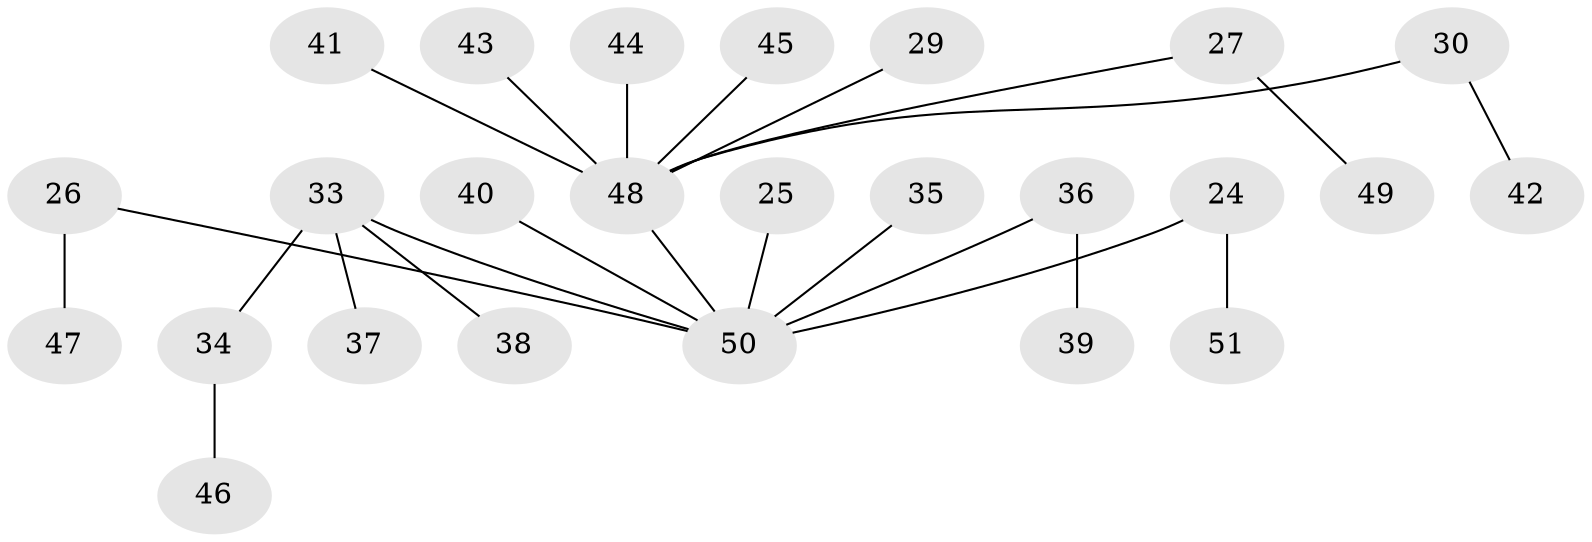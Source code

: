 // original degree distribution, {7: 0.0196078431372549, 3: 0.09803921568627451, 6: 0.0196078431372549, 2: 0.27450980392156865, 1: 0.5098039215686274, 5: 0.0392156862745098, 4: 0.0392156862745098}
// Generated by graph-tools (version 1.1) at 2025/53/03/09/25 04:53:49]
// undirected, 25 vertices, 24 edges
graph export_dot {
graph [start="1"]
  node [color=gray90,style=filled];
  24;
  25;
  26 [super="+12+20"];
  27;
  29;
  30;
  33 [super="+32"];
  34;
  35;
  36;
  37;
  38;
  39;
  40;
  41 [super="+11+22"];
  42;
  43;
  44;
  45;
  46;
  47;
  48 [super="+3+8+13+5+6+14+17"];
  49;
  50 [super="+15+28"];
  51;
  24 -- 51;
  24 -- 50;
  25 -- 50;
  26 -- 47;
  26 -- 50;
  27 -- 49;
  27 -- 48;
  29 -- 48;
  30 -- 42;
  30 -- 48;
  33 -- 34;
  33 -- 50;
  33 -- 37;
  33 -- 38;
  34 -- 46;
  35 -- 50;
  36 -- 39;
  36 -- 50;
  40 -- 50;
  41 -- 48;
  43 -- 48;
  44 -- 48;
  45 -- 48;
  48 -- 50;
}
